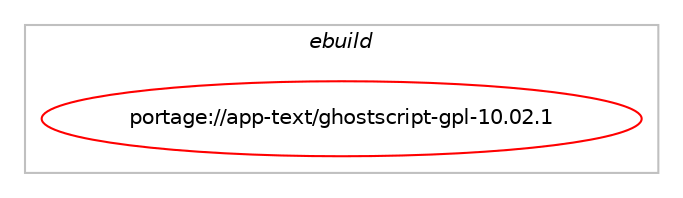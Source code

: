 digraph prolog {

# *************
# Graph options
# *************

newrank=true;
concentrate=true;
compound=true;
graph [rankdir=LR,fontname=Helvetica,fontsize=10,ranksep=1.5];#, ranksep=2.5, nodesep=0.2];
edge  [arrowhead=vee];
node  [fontname=Helvetica,fontsize=10];

# **********
# The ebuild
# **********

subgraph cluster_leftcol {
color=gray;
label=<<i>ebuild</i>>;
id [label="portage://app-text/ghostscript-gpl-10.02.1", color=red, width=4, href="../app-text/ghostscript-gpl-10.02.1.svg"];
}

# ****************
# The dependencies
# ****************

subgraph cluster_midcol {
color=gray;
label=<<i>dependencies</i>>;
subgraph cluster_compile {
fillcolor="#eeeeee";
style=filled;
label=<<i>compile</i>>;
# *** BEGIN UNKNOWN DEPENDENCY TYPE (TODO) ***
# id -> equal(use_conditional_group(positive,X,portage://app-text/ghostscript-gpl-10.02.1,[package_dependency(portage://app-text/ghostscript-gpl-10.02.1,install,no,x11-libs,libXt,none,[,,],[],[]),package_dependency(portage://app-text/ghostscript-gpl-10.02.1,install,no,x11-libs,libXext,none,[,,],[],[])]))
# *** END UNKNOWN DEPENDENCY TYPE (TODO) ***

# *** BEGIN UNKNOWN DEPENDENCY TYPE (TODO) ***
# id -> equal(use_conditional_group(positive,cups,portage://app-text/ghostscript-gpl-10.02.1,[package_dependency(portage://app-text/ghostscript-gpl-10.02.1,install,no,net-print,cups,greaterequal,[1.3.8,,,1.3.8],[],[])]))
# *** END UNKNOWN DEPENDENCY TYPE (TODO) ***

# *** BEGIN UNKNOWN DEPENDENCY TYPE (TODO) ***
# id -> equal(use_conditional_group(positive,dbus,portage://app-text/ghostscript-gpl-10.02.1,[package_dependency(portage://app-text/ghostscript-gpl-10.02.1,install,no,sys-apps,dbus,none,[,,],[],[])]))
# *** END UNKNOWN DEPENDENCY TYPE (TODO) ***

# *** BEGIN UNKNOWN DEPENDENCY TYPE (TODO) ***
# id -> equal(use_conditional_group(positive,gtk,portage://app-text/ghostscript-gpl-10.02.1,[package_dependency(portage://app-text/ghostscript-gpl-10.02.1,install,no,x11-libs,gtk+,none,[,,],[slot(3)],[])]))
# *** END UNKNOWN DEPENDENCY TYPE (TODO) ***

# *** BEGIN UNKNOWN DEPENDENCY TYPE (TODO) ***
# id -> equal(use_conditional_group(positive,unicode,portage://app-text/ghostscript-gpl-10.02.1,[package_dependency(portage://app-text/ghostscript-gpl-10.02.1,install,no,net-dns,libidn,none,[,,],any_same_slot,[])]))
# *** END UNKNOWN DEPENDENCY TYPE (TODO) ***

# *** BEGIN UNKNOWN DEPENDENCY TYPE (TODO) ***
# id -> equal(package_dependency(portage://app-text/ghostscript-gpl-10.02.1,install,no,app-text,libpaper,none,[,,],any_same_slot,[]))
# *** END UNKNOWN DEPENDENCY TYPE (TODO) ***

# *** BEGIN UNKNOWN DEPENDENCY TYPE (TODO) ***
# id -> equal(package_dependency(portage://app-text/ghostscript-gpl-10.02.1,install,no,media-libs,fontconfig,none,[,,],[],[]))
# *** END UNKNOWN DEPENDENCY TYPE (TODO) ***

# *** BEGIN UNKNOWN DEPENDENCY TYPE (TODO) ***
# id -> equal(package_dependency(portage://app-text/ghostscript-gpl-10.02.1,install,no,media-libs,freetype,greaterequal,[2.4.9,,,2.4.9],[slot(2),equal],[]))
# *** END UNKNOWN DEPENDENCY TYPE (TODO) ***

# *** BEGIN UNKNOWN DEPENDENCY TYPE (TODO) ***
# id -> equal(package_dependency(portage://app-text/ghostscript-gpl-10.02.1,install,no,media-libs,jbig2dec,greaterequal,[0.19,,,0.19],any_same_slot,[]))
# *** END UNKNOWN DEPENDENCY TYPE (TODO) ***

# *** BEGIN UNKNOWN DEPENDENCY TYPE (TODO) ***
# id -> equal(package_dependency(portage://app-text/ghostscript-gpl-10.02.1,install,no,media-libs,lcms,greaterequal,[2.6,,,2.6],[slot(2)],[]))
# *** END UNKNOWN DEPENDENCY TYPE (TODO) ***

# *** BEGIN UNKNOWN DEPENDENCY TYPE (TODO) ***
# id -> equal(package_dependency(portage://app-text/ghostscript-gpl-10.02.1,install,no,media-libs,libjpeg-turbo,none,[,,],any_same_slot,[]))
# *** END UNKNOWN DEPENDENCY TYPE (TODO) ***

# *** BEGIN UNKNOWN DEPENDENCY TYPE (TODO) ***
# id -> equal(package_dependency(portage://app-text/ghostscript-gpl-10.02.1,install,no,media-libs,libpng,greaterequal,[1.6.2,,,1.6.2],any_same_slot,[]))
# *** END UNKNOWN DEPENDENCY TYPE (TODO) ***

# *** BEGIN UNKNOWN DEPENDENCY TYPE (TODO) ***
# id -> equal(package_dependency(portage://app-text/ghostscript-gpl-10.02.1,install,no,media-libs,openjpeg,greaterequal,[2.1.0,,,2.1.0],[slot(2),equal],[]))
# *** END UNKNOWN DEPENDENCY TYPE (TODO) ***

# *** BEGIN UNKNOWN DEPENDENCY TYPE (TODO) ***
# id -> equal(package_dependency(portage://app-text/ghostscript-gpl-10.02.1,install,no,media-libs,tiff,greaterequal,[4.0.1,,,4.0.1],any_same_slot,[]))
# *** END UNKNOWN DEPENDENCY TYPE (TODO) ***

# *** BEGIN UNKNOWN DEPENDENCY TYPE (TODO) ***
# id -> equal(package_dependency(portage://app-text/ghostscript-gpl-10.02.1,install,no,sys-libs,zlib,greaterequal,[1.2.7,,,1.2.7],[],[]))
# *** END UNKNOWN DEPENDENCY TYPE (TODO) ***

}
subgraph cluster_compileandrun {
fillcolor="#eeeeee";
style=filled;
label=<<i>compile and run</i>>;
}
subgraph cluster_run {
fillcolor="#eeeeee";
style=filled;
label=<<i>run</i>>;
# *** BEGIN UNKNOWN DEPENDENCY TYPE (TODO) ***
# id -> equal(use_conditional_group(positive,X,portage://app-text/ghostscript-gpl-10.02.1,[package_dependency(portage://app-text/ghostscript-gpl-10.02.1,run,no,x11-libs,libXt,none,[,,],[],[]),package_dependency(portage://app-text/ghostscript-gpl-10.02.1,run,no,x11-libs,libXext,none,[,,],[],[])]))
# *** END UNKNOWN DEPENDENCY TYPE (TODO) ***

# *** BEGIN UNKNOWN DEPENDENCY TYPE (TODO) ***
# id -> equal(use_conditional_group(positive,cups,portage://app-text/ghostscript-gpl-10.02.1,[package_dependency(portage://app-text/ghostscript-gpl-10.02.1,run,no,net-print,cups,greaterequal,[1.3.8,,,1.3.8],[],[])]))
# *** END UNKNOWN DEPENDENCY TYPE (TODO) ***

# *** BEGIN UNKNOWN DEPENDENCY TYPE (TODO) ***
# id -> equal(use_conditional_group(positive,dbus,portage://app-text/ghostscript-gpl-10.02.1,[package_dependency(portage://app-text/ghostscript-gpl-10.02.1,run,no,sys-apps,dbus,none,[,,],[],[])]))
# *** END UNKNOWN DEPENDENCY TYPE (TODO) ***

# *** BEGIN UNKNOWN DEPENDENCY TYPE (TODO) ***
# id -> equal(use_conditional_group(positive,gtk,portage://app-text/ghostscript-gpl-10.02.1,[package_dependency(portage://app-text/ghostscript-gpl-10.02.1,run,no,x11-libs,gtk+,none,[,,],[slot(3)],[])]))
# *** END UNKNOWN DEPENDENCY TYPE (TODO) ***

# *** BEGIN UNKNOWN DEPENDENCY TYPE (TODO) ***
# id -> equal(use_conditional_group(positive,l10n_ja,portage://app-text/ghostscript-gpl-10.02.1,[package_dependency(portage://app-text/ghostscript-gpl-10.02.1,run,no,media-fonts,kochi-substitute,none,[,,],[],[])]))
# *** END UNKNOWN DEPENDENCY TYPE (TODO) ***

# *** BEGIN UNKNOWN DEPENDENCY TYPE (TODO) ***
# id -> equal(use_conditional_group(positive,l10n_ko,portage://app-text/ghostscript-gpl-10.02.1,[package_dependency(portage://app-text/ghostscript-gpl-10.02.1,run,no,media-fonts,baekmuk-fonts,none,[,,],[],[])]))
# *** END UNKNOWN DEPENDENCY TYPE (TODO) ***

# *** BEGIN UNKNOWN DEPENDENCY TYPE (TODO) ***
# id -> equal(use_conditional_group(positive,l10n_zh-CN,portage://app-text/ghostscript-gpl-10.02.1,[package_dependency(portage://app-text/ghostscript-gpl-10.02.1,run,no,media-fonts,arphicfonts,none,[,,],[],[])]))
# *** END UNKNOWN DEPENDENCY TYPE (TODO) ***

# *** BEGIN UNKNOWN DEPENDENCY TYPE (TODO) ***
# id -> equal(use_conditional_group(positive,l10n_zh-TW,portage://app-text/ghostscript-gpl-10.02.1,[package_dependency(portage://app-text/ghostscript-gpl-10.02.1,run,no,media-fonts,arphicfonts,none,[,,],[],[])]))
# *** END UNKNOWN DEPENDENCY TYPE (TODO) ***

# *** BEGIN UNKNOWN DEPENDENCY TYPE (TODO) ***
# id -> equal(use_conditional_group(positive,unicode,portage://app-text/ghostscript-gpl-10.02.1,[package_dependency(portage://app-text/ghostscript-gpl-10.02.1,run,no,net-dns,libidn,none,[,,],any_same_slot,[])]))
# *** END UNKNOWN DEPENDENCY TYPE (TODO) ***

# *** BEGIN UNKNOWN DEPENDENCY TYPE (TODO) ***
# id -> equal(package_dependency(portage://app-text/ghostscript-gpl-10.02.1,run,no,app-text,libpaper,none,[,,],any_same_slot,[]))
# *** END UNKNOWN DEPENDENCY TYPE (TODO) ***

# *** BEGIN UNKNOWN DEPENDENCY TYPE (TODO) ***
# id -> equal(package_dependency(portage://app-text/ghostscript-gpl-10.02.1,run,no,app-text,poppler-data,greaterequal,[0.4.11,,-r2,0.4.11-r2],[],[]))
# *** END UNKNOWN DEPENDENCY TYPE (TODO) ***

# *** BEGIN UNKNOWN DEPENDENCY TYPE (TODO) ***
# id -> equal(package_dependency(portage://app-text/ghostscript-gpl-10.02.1,run,no,media-fonts,urw-fonts,greaterequal,[2.4.9,,,2.4.9],[],[]))
# *** END UNKNOWN DEPENDENCY TYPE (TODO) ***

# *** BEGIN UNKNOWN DEPENDENCY TYPE (TODO) ***
# id -> equal(package_dependency(portage://app-text/ghostscript-gpl-10.02.1,run,no,media-libs,fontconfig,none,[,,],[],[]))
# *** END UNKNOWN DEPENDENCY TYPE (TODO) ***

# *** BEGIN UNKNOWN DEPENDENCY TYPE (TODO) ***
# id -> equal(package_dependency(portage://app-text/ghostscript-gpl-10.02.1,run,no,media-libs,freetype,greaterequal,[2.4.9,,,2.4.9],[slot(2),equal],[]))
# *** END UNKNOWN DEPENDENCY TYPE (TODO) ***

# *** BEGIN UNKNOWN DEPENDENCY TYPE (TODO) ***
# id -> equal(package_dependency(portage://app-text/ghostscript-gpl-10.02.1,run,no,media-libs,jbig2dec,greaterequal,[0.19,,,0.19],any_same_slot,[]))
# *** END UNKNOWN DEPENDENCY TYPE (TODO) ***

# *** BEGIN UNKNOWN DEPENDENCY TYPE (TODO) ***
# id -> equal(package_dependency(portage://app-text/ghostscript-gpl-10.02.1,run,no,media-libs,lcms,greaterequal,[2.6,,,2.6],[slot(2)],[]))
# *** END UNKNOWN DEPENDENCY TYPE (TODO) ***

# *** BEGIN UNKNOWN DEPENDENCY TYPE (TODO) ***
# id -> equal(package_dependency(portage://app-text/ghostscript-gpl-10.02.1,run,no,media-libs,libjpeg-turbo,none,[,,],any_same_slot,[]))
# *** END UNKNOWN DEPENDENCY TYPE (TODO) ***

# *** BEGIN UNKNOWN DEPENDENCY TYPE (TODO) ***
# id -> equal(package_dependency(portage://app-text/ghostscript-gpl-10.02.1,run,no,media-libs,libpng,greaterequal,[1.6.2,,,1.6.2],any_same_slot,[]))
# *** END UNKNOWN DEPENDENCY TYPE (TODO) ***

# *** BEGIN UNKNOWN DEPENDENCY TYPE (TODO) ***
# id -> equal(package_dependency(portage://app-text/ghostscript-gpl-10.02.1,run,no,media-libs,openjpeg,greaterequal,[2.1.0,,,2.1.0],[slot(2),equal],[]))
# *** END UNKNOWN DEPENDENCY TYPE (TODO) ***

# *** BEGIN UNKNOWN DEPENDENCY TYPE (TODO) ***
# id -> equal(package_dependency(portage://app-text/ghostscript-gpl-10.02.1,run,no,media-libs,tiff,greaterequal,[4.0.1,,,4.0.1],any_same_slot,[]))
# *** END UNKNOWN DEPENDENCY TYPE (TODO) ***

# *** BEGIN UNKNOWN DEPENDENCY TYPE (TODO) ***
# id -> equal(package_dependency(portage://app-text/ghostscript-gpl-10.02.1,run,no,sys-libs,zlib,greaterequal,[1.2.7,,,1.2.7],[],[]))
# *** END UNKNOWN DEPENDENCY TYPE (TODO) ***

}
}

# **************
# The candidates
# **************

subgraph cluster_choices {
rank=same;
color=gray;
label=<<i>candidates</i>>;

}

}

